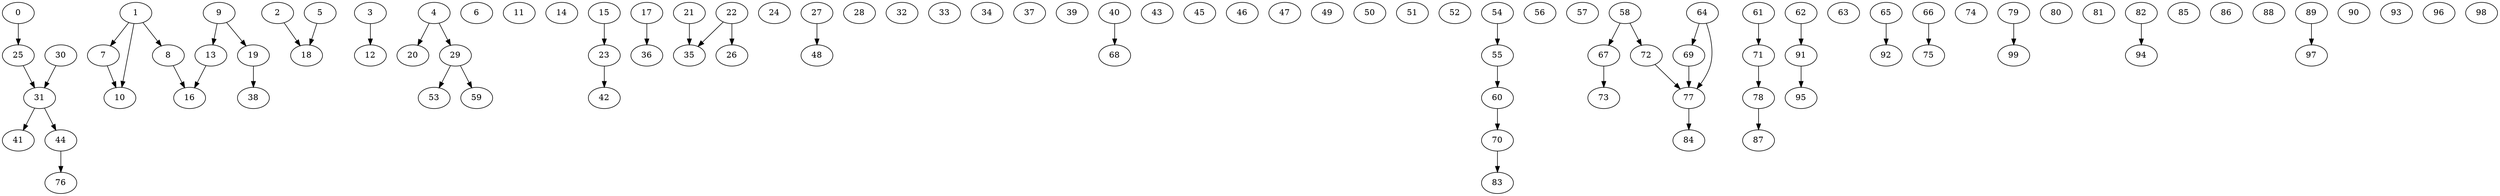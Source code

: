 digraph G {
	0;
	0 -> 25;
	1;
	1 -> 7;
	1 -> 8;
	1 -> 10;
	2;
	2 -> 18;
	3;
	3 -> 12;
	4;
	4 -> 20;
	4 -> 29;
	5;
	5 -> 18;
	6;
	7;
	7 -> 10;
	8;
	8 -> 16;
	9;
	9 -> 13;
	9 -> 19;
	10;
	11;
	12;
	13;
	13 -> 16;
	14;
	15;
	15 -> 23;
	16;
	17;
	17 -> 36;
	18;
	19;
	19 -> 38;
	20;
	21;
	21 -> 35;
	22;
	22 -> 35;
	22 -> 26;
	23;
	23 -> 42;
	24;
	25;
	25 -> 31;
	26;
	27;
	27 -> 48;
	28;
	29;
	29 -> 53;
	29 -> 59;
	30;
	30 -> 31;
	31;
	31 -> 41;
	31 -> 44;
	32;
	33;
	34;
	35;
	36;
	37;
	38;
	39;
	40;
	40 -> 68;
	41;
	42;
	43;
	44;
	44 -> 76;
	45;
	46;
	47;
	48;
	49;
	50;
	51;
	52;
	53;
	54;
	54 -> 55;
	55;
	55 -> 60;
	56;
	57;
	58;
	58 -> 67;
	58 -> 72;
	59;
	60;
	60 -> 70;
	61;
	61 -> 71;
	62;
	62 -> 91;
	63;
	64;
	64 -> 69;
	64 -> 77;
	65;
	65 -> 92;
	66;
	66 -> 75;
	67;
	67 -> 73;
	68;
	69;
	69 -> 77;
	70;
	70 -> 83;
	71;
	71 -> 78;
	72;
	72 -> 77;
	73;
	74;
	75;
	76;
	77;
	77 -> 84;
	78;
	78 -> 87;
	79;
	79 -> 99;
	80;
	81;
	82;
	82 -> 94;
	83;
	84;
	85;
	86;
	87;
	88;
	89;
	89 -> 97;
	90;
	91;
	91 -> 95;
	92;
	93;
	94;
	95;
	96;
	97;
	98;
	99;
}
